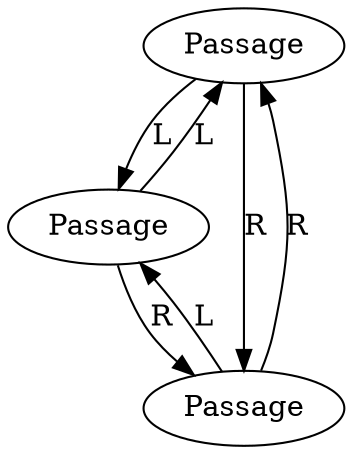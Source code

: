 digraph intro {
    Entrance[label="Passage"];
    A[label="Passage"];
    B[label="Passage"];

    Entrance -> A [label="L"];
    Entrance -> B [label="R"];

    A -> Entrance [label="L"];
    A -> B [label="R"];

    B -> A [label="L"];
    B -> Entrance [label="R"];

}
